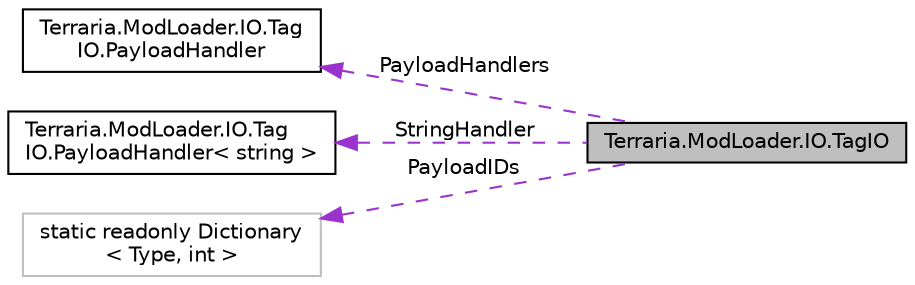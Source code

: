 digraph "Terraria.ModLoader.IO.TagIO"
{
  edge [fontname="Helvetica",fontsize="10",labelfontname="Helvetica",labelfontsize="10"];
  node [fontname="Helvetica",fontsize="10",shape=record];
  rankdir="LR";
  Node1 [label="Terraria.ModLoader.IO.TagIO",height=0.2,width=0.4,color="black", fillcolor="grey75", style="filled", fontcolor="black"];
  Node2 -> Node1 [dir="back",color="darkorchid3",fontsize="10",style="dashed",label=" PayloadHandlers" ,fontname="Helvetica"];
  Node2 [label="Terraria.ModLoader.IO.Tag\lIO.PayloadHandler",height=0.2,width=0.4,color="black", fillcolor="white", style="filled",URL="$class_terraria_1_1_mod_loader_1_1_i_o_1_1_tag_i_o_1_1_payload_handler.html"];
  Node3 -> Node1 [dir="back",color="darkorchid3",fontsize="10",style="dashed",label=" StringHandler" ,fontname="Helvetica"];
  Node3 [label="Terraria.ModLoader.IO.Tag\lIO.PayloadHandler\< string \>",height=0.2,width=0.4,color="black", fillcolor="white", style="filled",URL="$class_terraria_1_1_mod_loader_1_1_i_o_1_1_tag_i_o_1_1_payload_handler.html"];
  Node4 -> Node1 [dir="back",color="darkorchid3",fontsize="10",style="dashed",label=" PayloadIDs" ,fontname="Helvetica"];
  Node4 [label="static readonly Dictionary\l\< Type, int \>",height=0.2,width=0.4,color="grey75", fillcolor="white", style="filled"];
}
